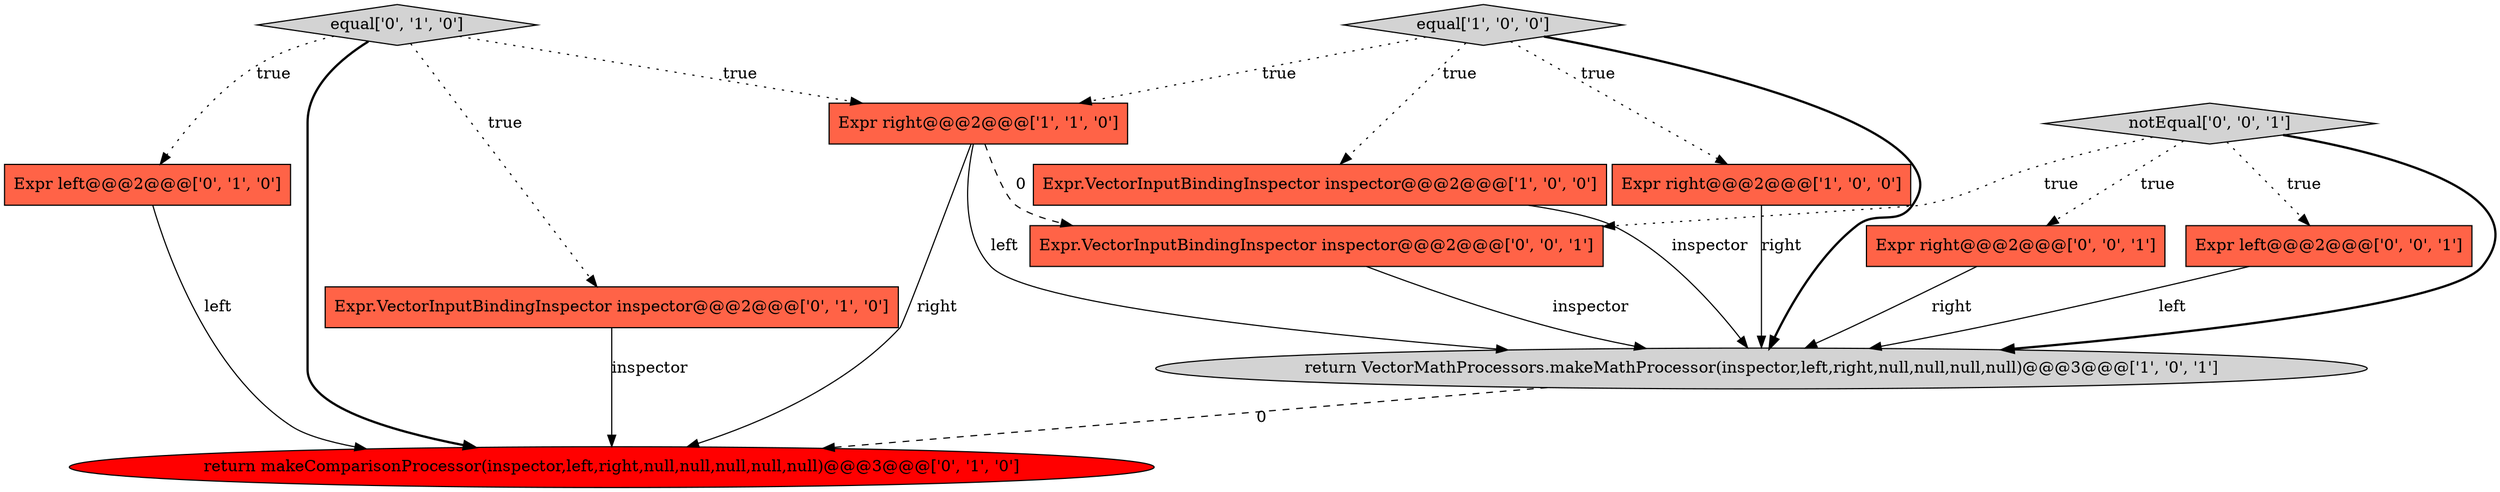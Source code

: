 digraph {
5 [style = filled, label = "Expr left@@@2@@@['0', '1', '0']", fillcolor = tomato, shape = box image = "AAA0AAABBB2BBB"];
8 [style = filled, label = "return makeComparisonProcessor(inspector,left,right,null,null,null,null,null)@@@3@@@['0', '1', '0']", fillcolor = red, shape = ellipse image = "AAA1AAABBB2BBB"];
7 [style = filled, label = "Expr.VectorInputBindingInspector inspector@@@2@@@['0', '1', '0']", fillcolor = tomato, shape = box image = "AAA0AAABBB2BBB"];
0 [style = filled, label = "Expr.VectorInputBindingInspector inspector@@@2@@@['1', '0', '0']", fillcolor = tomato, shape = box image = "AAA0AAABBB1BBB"];
2 [style = filled, label = "Expr right@@@2@@@['1', '1', '0']", fillcolor = tomato, shape = box image = "AAA0AAABBB1BBB"];
1 [style = filled, label = "Expr right@@@2@@@['1', '0', '0']", fillcolor = tomato, shape = box image = "AAA0AAABBB1BBB"];
10 [style = filled, label = "notEqual['0', '0', '1']", fillcolor = lightgray, shape = diamond image = "AAA0AAABBB3BBB"];
11 [style = filled, label = "Expr right@@@2@@@['0', '0', '1']", fillcolor = tomato, shape = box image = "AAA0AAABBB3BBB"];
9 [style = filled, label = "Expr left@@@2@@@['0', '0', '1']", fillcolor = tomato, shape = box image = "AAA0AAABBB3BBB"];
3 [style = filled, label = "return VectorMathProcessors.makeMathProcessor(inspector,left,right,null,null,null,null)@@@3@@@['1', '0', '1']", fillcolor = lightgray, shape = ellipse image = "AAA0AAABBB1BBB"];
12 [style = filled, label = "Expr.VectorInputBindingInspector inspector@@@2@@@['0', '0', '1']", fillcolor = tomato, shape = box image = "AAA0AAABBB3BBB"];
4 [style = filled, label = "equal['1', '0', '0']", fillcolor = lightgray, shape = diamond image = "AAA0AAABBB1BBB"];
6 [style = filled, label = "equal['0', '1', '0']", fillcolor = lightgray, shape = diamond image = "AAA0AAABBB2BBB"];
9->3 [style = solid, label="left"];
4->3 [style = bold, label=""];
2->8 [style = solid, label="right"];
10->12 [style = dotted, label="true"];
7->8 [style = solid, label="inspector"];
4->1 [style = dotted, label="true"];
2->3 [style = solid, label="left"];
0->3 [style = solid, label="inspector"];
4->0 [style = dotted, label="true"];
11->3 [style = solid, label="right"];
10->3 [style = bold, label=""];
10->9 [style = dotted, label="true"];
2->12 [style = dashed, label="0"];
6->2 [style = dotted, label="true"];
10->11 [style = dotted, label="true"];
1->3 [style = solid, label="right"];
6->8 [style = bold, label=""];
6->7 [style = dotted, label="true"];
5->8 [style = solid, label="left"];
12->3 [style = solid, label="inspector"];
3->8 [style = dashed, label="0"];
4->2 [style = dotted, label="true"];
6->5 [style = dotted, label="true"];
}
